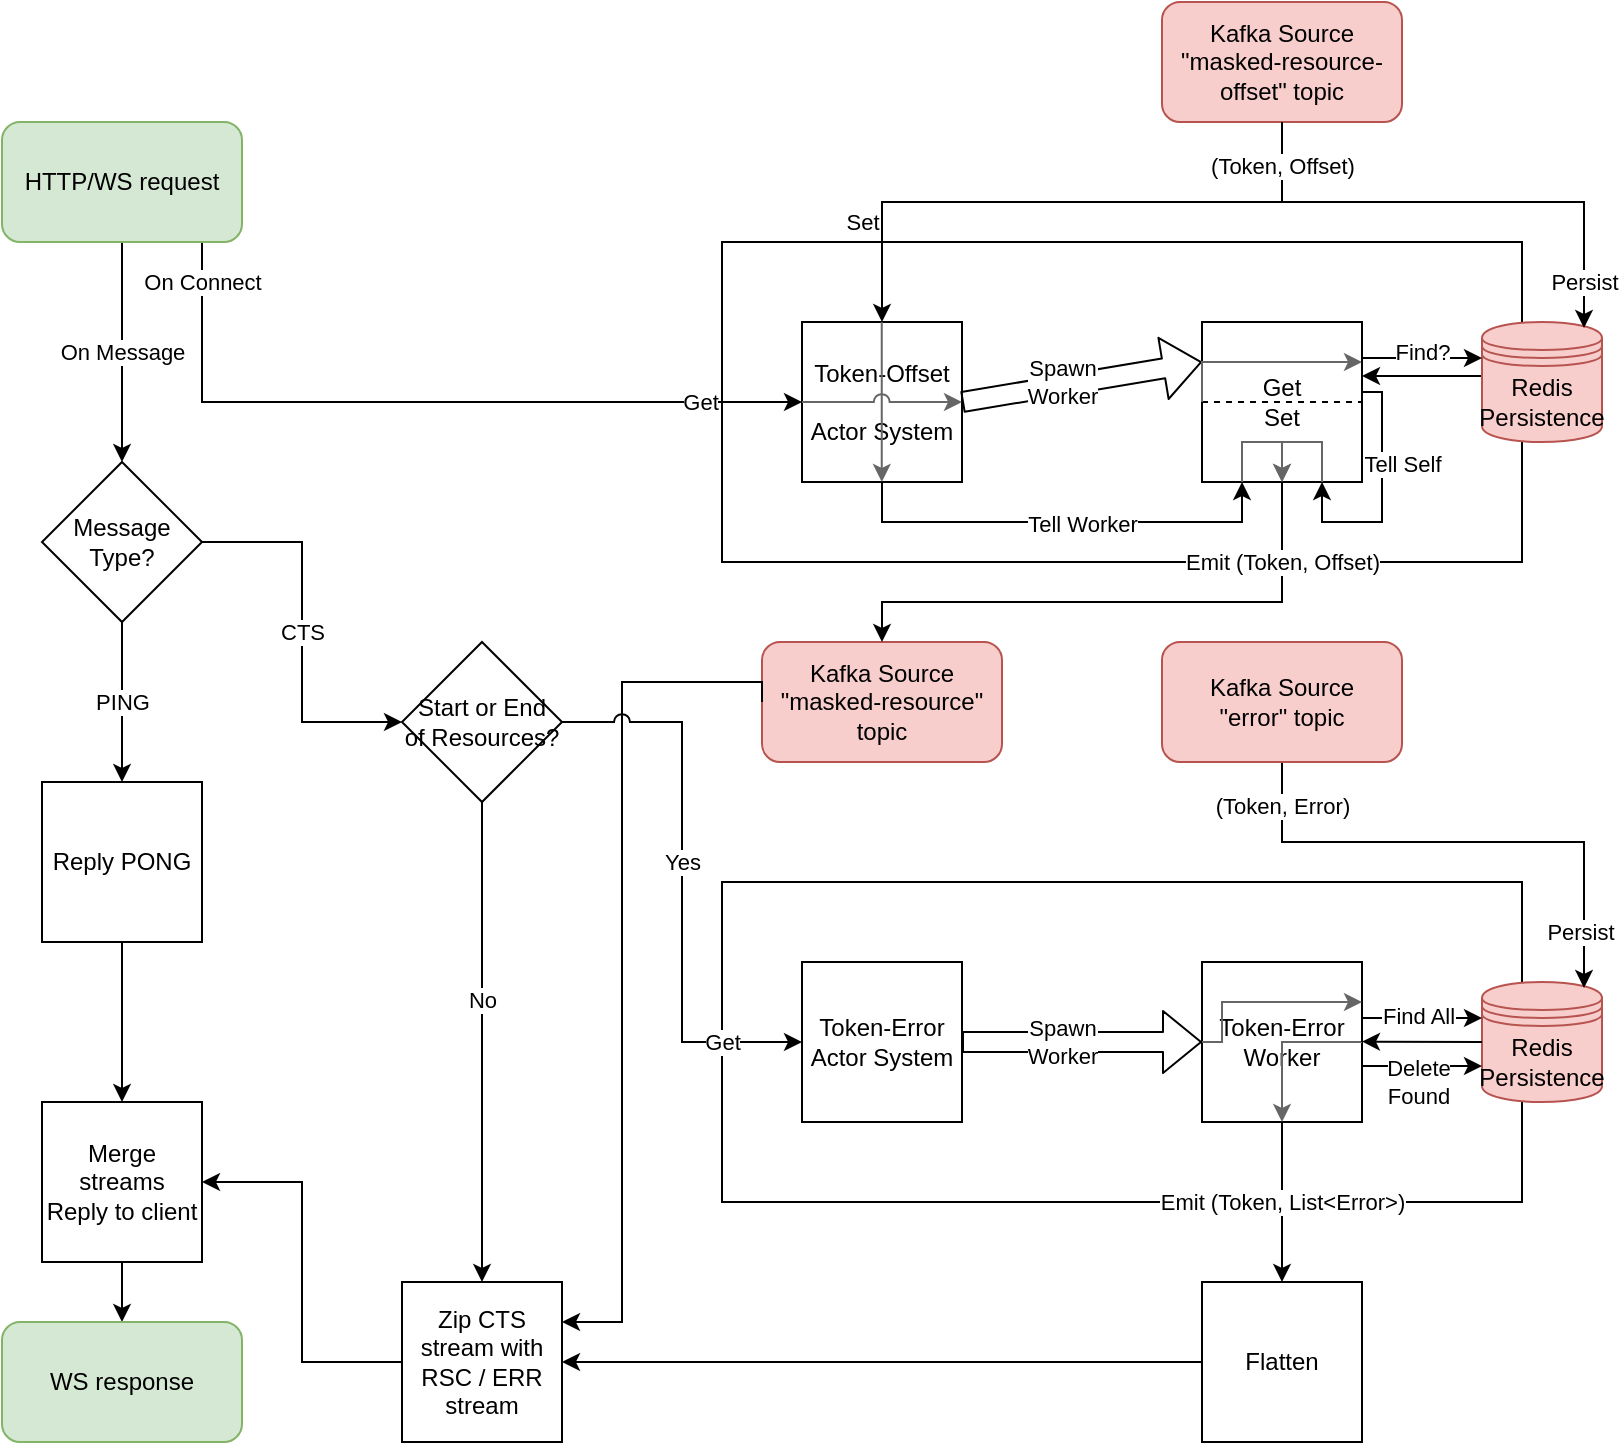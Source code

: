 <mxfile version="14.5.0" type="device"><diagram id="PCUtCnzToY8LgZGgM5Lo" name="Page-1"><mxGraphModel dx="2058" dy="762" grid="1" gridSize="10" guides="1" tooltips="1" connect="1" arrows="1" fold="1" page="0" pageScale="1" pageWidth="827" pageHeight="1169" math="0" shadow="0"><root><mxCell id="0"/><mxCell id="1" parent="0"/><mxCell id="WjHOmosxUhAQvxq0Jjin-20" value="" style="group" parent="1" vertex="1" connectable="0"><mxGeometry x="520" y="460" width="440" height="210" as="geometry"/></mxCell><mxCell id="WjHOmosxUhAQvxq0Jjin-14" value="" style="group" parent="WjHOmosxUhAQvxq0Jjin-20" vertex="1" connectable="0"><mxGeometry y="100" width="400" height="160" as="geometry"/></mxCell><mxCell id="WjHOmosxUhAQvxq0Jjin-13" value="" style="rounded=0;whiteSpace=wrap;html=1;" parent="WjHOmosxUhAQvxq0Jjin-14" vertex="1"><mxGeometry width="400" height="160" as="geometry"/></mxCell><mxCell id="WjHOmosxUhAQvxq0Jjin-7" value="Token-Error Actor System" style="whiteSpace=wrap;html=1;aspect=fixed;" parent="WjHOmosxUhAQvxq0Jjin-14" vertex="1"><mxGeometry x="40" y="40" width="80" height="80" as="geometry"/></mxCell><mxCell id="WjHOmosxUhAQvxq0Jjin-10" value="&lt;div&gt;Token-Error&lt;/div&gt;&lt;div&gt;Worker&lt;br&gt;&lt;/div&gt;" style="whiteSpace=wrap;html=1;aspect=fixed;" parent="WjHOmosxUhAQvxq0Jjin-14" vertex="1"><mxGeometry x="240" y="40" width="80" height="80" as="geometry"/></mxCell><mxCell id="WjHOmosxUhAQvxq0Jjin-87" value="" style="shape=flexArrow;endArrow=classic;html=1;exitX=1;exitY=0.5;exitDx=0;exitDy=0;entryX=0;entryY=0.5;entryDx=0;entryDy=0;" parent="WjHOmosxUhAQvxq0Jjin-14" source="WjHOmosxUhAQvxq0Jjin-7" target="WjHOmosxUhAQvxq0Jjin-10" edge="1"><mxGeometry width="50" height="50" relative="1" as="geometry"><mxPoint x="210" y="70" as="sourcePoint"/><mxPoint x="260" y="20" as="targetPoint"/></mxGeometry></mxCell><mxCell id="WjHOmosxUhAQvxq0Jjin-88" value="&lt;div&gt;Spawn&lt;/div&gt;&lt;div&gt;Worker&lt;br&gt;&lt;/div&gt;" style="edgeLabel;html=1;align=center;verticalAlign=middle;resizable=0;points=[];" parent="WjHOmosxUhAQvxq0Jjin-87" vertex="1" connectable="0"><mxGeometry x="-0.221" relative="1" as="geometry"><mxPoint x="3.15" as="offset"/></mxGeometry></mxCell><mxCell id="XhyqYiHs4z9f9tkzUw5J-1" style="edgeStyle=orthogonalEdgeStyle;rounded=0;orthogonalLoop=1;jettySize=auto;html=1;exitX=1;exitY=0.5;exitDx=0;exitDy=0;entryX=0.5;entryY=1;entryDx=0;entryDy=0;fillColor=#f5f5f5;strokeColor=#666666;" parent="WjHOmosxUhAQvxq0Jjin-14" source="WjHOmosxUhAQvxq0Jjin-10" target="WjHOmosxUhAQvxq0Jjin-10" edge="1"><mxGeometry relative="1" as="geometry"><Array as="points"><mxPoint x="280" y="80"/></Array></mxGeometry></mxCell><mxCell id="XhyqYiHs4z9f9tkzUw5J-2" style="edgeStyle=orthogonalEdgeStyle;rounded=0;orthogonalLoop=1;jettySize=auto;html=1;exitX=0;exitY=0.5;exitDx=0;exitDy=0;entryX=1;entryY=0.25;entryDx=0;entryDy=0;fillColor=#f5f5f5;strokeColor=#666666;" parent="WjHOmosxUhAQvxq0Jjin-14" source="WjHOmosxUhAQvxq0Jjin-10" target="WjHOmosxUhAQvxq0Jjin-10" edge="1"><mxGeometry relative="1" as="geometry"><Array as="points"><mxPoint x="250" y="80"/><mxPoint x="250" y="60"/></Array></mxGeometry></mxCell><mxCell id="WjHOmosxUhAQvxq0Jjin-16" value="Redis Persistence" style="shape=datastore;whiteSpace=wrap;html=1;fillColor=#f8cecc;strokeColor=#b85450;" parent="WjHOmosxUhAQvxq0Jjin-20" vertex="1"><mxGeometry x="380" y="150" width="60" height="60" as="geometry"/></mxCell><mxCell id="WjHOmosxUhAQvxq0Jjin-83" style="edgeStyle=orthogonalEdgeStyle;rounded=0;jumpStyle=arc;jumpSize=8;orthogonalLoop=1;jettySize=auto;html=1;exitX=0.5;exitY=1;exitDx=0;exitDy=0;entryX=0.85;entryY=0.05;entryDx=0;entryDy=0;entryPerimeter=0;" parent="WjHOmosxUhAQvxq0Jjin-20" source="WjHOmosxUhAQvxq0Jjin-18" target="WjHOmosxUhAQvxq0Jjin-16" edge="1"><mxGeometry relative="1" as="geometry"><Array as="points"><mxPoint x="280" y="80"/><mxPoint x="431" y="80"/></Array></mxGeometry></mxCell><mxCell id="WjHOmosxUhAQvxq0Jjin-84" value="(Token, Error)" style="edgeLabel;html=1;align=center;verticalAlign=middle;resizable=0;points=[];" parent="WjHOmosxUhAQvxq0Jjin-83" vertex="1" connectable="0"><mxGeometry x="-0.9" y="1" relative="1" as="geometry"><mxPoint x="-1" y="8.33" as="offset"/></mxGeometry></mxCell><mxCell id="WjHOmosxUhAQvxq0Jjin-86" value="Persist" style="edgeLabel;html=1;align=center;verticalAlign=middle;resizable=0;points=[];" parent="WjHOmosxUhAQvxq0Jjin-83" vertex="1" connectable="0"><mxGeometry x="0.786" y="-2" relative="1" as="geometry"><mxPoint as="offset"/></mxGeometry></mxCell><mxCell id="WjHOmosxUhAQvxq0Jjin-18" value="&lt;div&gt;Kafka Source&lt;br&gt;&lt;/div&gt;&lt;div&gt;&quot;error&quot; topic&lt;br&gt;&lt;/div&gt;" style="rounded=1;whiteSpace=wrap;html=1;fillColor=#f8cecc;strokeColor=#b85450;" parent="WjHOmosxUhAQvxq0Jjin-20" vertex="1"><mxGeometry x="220" y="-20" width="120" height="60" as="geometry"/></mxCell><mxCell id="WjHOmosxUhAQvxq0Jjin-19" value="&lt;div&gt;Kafka Source&lt;/div&gt;&lt;div&gt;&quot;masked-resource&quot; topic&lt;br&gt;&lt;/div&gt;" style="rounded=1;whiteSpace=wrap;html=1;fillColor=#f8cecc;strokeColor=#b85450;" parent="WjHOmosxUhAQvxq0Jjin-20" vertex="1"><mxGeometry x="20" y="-20" width="120" height="60" as="geometry"/></mxCell><mxCell id="WjHOmosxUhAQvxq0Jjin-89" style="edgeStyle=orthogonalEdgeStyle;rounded=0;jumpStyle=arc;jumpSize=8;orthogonalLoop=1;jettySize=auto;html=1;exitX=1;exitY=0.5;exitDx=0;exitDy=0;entryX=0;entryY=0.3;entryDx=0;entryDy=0;" parent="WjHOmosxUhAQvxq0Jjin-20" source="WjHOmosxUhAQvxq0Jjin-10" target="WjHOmosxUhAQvxq0Jjin-16" edge="1"><mxGeometry relative="1" as="geometry"><Array as="points"><mxPoint x="320" y="168"/></Array></mxGeometry></mxCell><mxCell id="WjHOmosxUhAQvxq0Jjin-91" value="Find All" style="edgeLabel;html=1;align=center;verticalAlign=middle;resizable=0;points=[];" parent="WjHOmosxUhAQvxq0Jjin-89" vertex="1" connectable="0"><mxGeometry x="-0.169" y="1" relative="1" as="geometry"><mxPoint x="10" as="offset"/></mxGeometry></mxCell><mxCell id="WjHOmosxUhAQvxq0Jjin-92" style="edgeStyle=orthogonalEdgeStyle;rounded=0;jumpStyle=arc;jumpSize=8;orthogonalLoop=1;jettySize=auto;html=1;exitX=1;exitY=0.75;exitDx=0;exitDy=0;entryX=0;entryY=0.7;entryDx=0;entryDy=0;" parent="WjHOmosxUhAQvxq0Jjin-20" source="WjHOmosxUhAQvxq0Jjin-10" target="WjHOmosxUhAQvxq0Jjin-16" edge="1"><mxGeometry relative="1" as="geometry"><Array as="points"><mxPoint x="320" y="192"/></Array></mxGeometry></mxCell><mxCell id="WjHOmosxUhAQvxq0Jjin-93" value="&lt;div&gt;Delete&lt;/div&gt;&lt;div&gt;Found&lt;/div&gt;" style="edgeLabel;html=1;align=center;verticalAlign=middle;resizable=0;points=[];" parent="WjHOmosxUhAQvxq0Jjin-92" vertex="1" connectable="0"><mxGeometry x="-0.126" y="-1" relative="1" as="geometry"><mxPoint x="6.48" y="7" as="offset"/></mxGeometry></mxCell><mxCell id="WjHOmosxUhAQvxq0Jjin-21" value="" style="group" parent="1" vertex="1" connectable="0"><mxGeometry x="520" y="190" width="440" height="210" as="geometry"/></mxCell><mxCell id="WjHOmosxUhAQvxq0Jjin-11" value="" style="group" parent="WjHOmosxUhAQvxq0Jjin-21" vertex="1" connectable="0"><mxGeometry y="50" width="400" height="160" as="geometry"/></mxCell><mxCell id="WjHOmosxUhAQvxq0Jjin-9" value="" style="rounded=0;whiteSpace=wrap;html=1;" parent="WjHOmosxUhAQvxq0Jjin-11" vertex="1"><mxGeometry width="400" height="160" as="geometry"/></mxCell><mxCell id="XhyqYiHs4z9f9tkzUw5J-3" style="edgeStyle=orthogonalEdgeStyle;rounded=0;jumpStyle=none;orthogonalLoop=1;jettySize=auto;html=1;exitX=0.5;exitY=1;exitDx=0;exitDy=0;entryX=0.25;entryY=1;entryDx=0;entryDy=0;" parent="WjHOmosxUhAQvxq0Jjin-11" source="WjHOmosxUhAQvxq0Jjin-2" target="WjHOmosxUhAQvxq0Jjin-3" edge="1"><mxGeometry relative="1" as="geometry"/></mxCell><mxCell id="XhyqYiHs4z9f9tkzUw5J-4" value="Tell Worker" style="edgeLabel;html=1;align=center;verticalAlign=middle;resizable=0;points=[];" parent="XhyqYiHs4z9f9tkzUw5J-3" vertex="1" connectable="0"><mxGeometry x="-0.051" y="-1" relative="1" as="geometry"><mxPoint x="15.56" as="offset"/></mxGeometry></mxCell><mxCell id="WjHOmosxUhAQvxq0Jjin-2" value="&lt;div&gt;Token-Offset&lt;/div&gt;&lt;div&gt;&lt;br&gt;&lt;/div&gt;&lt;div&gt;Actor System&lt;br&gt;&lt;/div&gt;" style="whiteSpace=wrap;html=1;aspect=fixed;" parent="WjHOmosxUhAQvxq0Jjin-11" vertex="1"><mxGeometry x="40" y="40" width="80" height="80" as="geometry"/></mxCell><mxCell id="WjHOmosxUhAQvxq0Jjin-3" value="&lt;div&gt;Get&lt;/div&gt;&lt;div&gt;Set&lt;br&gt;&lt;/div&gt;" style="whiteSpace=wrap;html=1;aspect=fixed;" parent="WjHOmosxUhAQvxq0Jjin-11" vertex="1"><mxGeometry x="240" y="40" width="80" height="80" as="geometry"/></mxCell><mxCell id="WjHOmosxUhAQvxq0Jjin-34" value="" style="shape=flexArrow;endArrow=classic;html=1;exitX=1;exitY=0.5;exitDx=0;exitDy=0;" parent="WjHOmosxUhAQvxq0Jjin-11" source="WjHOmosxUhAQvxq0Jjin-2" edge="1"><mxGeometry width="50" height="50" relative="1" as="geometry"><mxPoint x="130" y="330" as="sourcePoint"/><mxPoint x="240" y="60" as="targetPoint"/></mxGeometry></mxCell><mxCell id="WjHOmosxUhAQvxq0Jjin-56" value="&lt;div&gt;Spawn&lt;/div&gt;&lt;div&gt;Worker&lt;br&gt;&lt;/div&gt;" style="edgeLabel;html=1;align=center;verticalAlign=middle;resizable=0;points=[];" parent="WjHOmosxUhAQvxq0Jjin-34" vertex="1" connectable="0"><mxGeometry x="-0.221" y="-1" relative="1" as="geometry"><mxPoint x="2.98" y="-3.18" as="offset"/></mxGeometry></mxCell><mxCell id="WjHOmosxUhAQvxq0Jjin-38" style="edgeStyle=orthogonalEdgeStyle;rounded=0;orthogonalLoop=1;jettySize=auto;html=1;entryX=0.75;entryY=1;entryDx=0;entryDy=0;" parent="WjHOmosxUhAQvxq0Jjin-11" edge="1"><mxGeometry relative="1" as="geometry"><mxPoint x="320" y="75" as="sourcePoint"/><mxPoint x="300" y="120" as="targetPoint"/><Array as="points"><mxPoint x="330" y="75"/><mxPoint x="330" y="140"/><mxPoint x="300" y="140"/></Array></mxGeometry></mxCell><mxCell id="WjHOmosxUhAQvxq0Jjin-62" value="Tell Self" style="edgeLabel;html=1;align=center;verticalAlign=middle;resizable=0;points=[];" parent="WjHOmosxUhAQvxq0Jjin-38" vertex="1" connectable="0"><mxGeometry x="-0.267" relative="1" as="geometry"><mxPoint x="10" as="offset"/></mxGeometry></mxCell><mxCell id="WjHOmosxUhAQvxq0Jjin-45" value="" style="endArrow=none;html=1;exitX=0;exitY=0.5;exitDx=0;exitDy=0;entryX=1;entryY=0.5;entryDx=0;entryDy=0;dashed=1;" parent="WjHOmosxUhAQvxq0Jjin-11" source="WjHOmosxUhAQvxq0Jjin-3" target="WjHOmosxUhAQvxq0Jjin-3" edge="1"><mxGeometry width="50" height="50" relative="1" as="geometry"><mxPoint x="130" y="330" as="sourcePoint"/><mxPoint x="180" y="280" as="targetPoint"/></mxGeometry></mxCell><mxCell id="WjHOmosxUhAQvxq0Jjin-52" style="edgeStyle=orthogonalEdgeStyle;rounded=0;jumpStyle=gap;jumpSize=16;orthogonalLoop=1;jettySize=auto;html=1;exitX=0.25;exitY=1;exitDx=0;exitDy=0;entryX=0.5;entryY=1;entryDx=0;entryDy=0;fillColor=#f5f5f5;strokeColor=#666666;" parent="WjHOmosxUhAQvxq0Jjin-11" source="WjHOmosxUhAQvxq0Jjin-3" target="WjHOmosxUhAQvxq0Jjin-3" edge="1"><mxGeometry relative="1" as="geometry"><Array as="points"><mxPoint x="260" y="100"/><mxPoint x="280" y="100"/></Array></mxGeometry></mxCell><mxCell id="WjHOmosxUhAQvxq0Jjin-54" style="edgeStyle=orthogonalEdgeStyle;rounded=0;jumpStyle=gap;jumpSize=16;orthogonalLoop=1;jettySize=auto;html=1;exitX=0;exitY=0.5;exitDx=0;exitDy=0;entryX=1;entryY=0.25;entryDx=0;entryDy=0;fillColor=#f5f5f5;strokeColor=#666666;" parent="WjHOmosxUhAQvxq0Jjin-11" source="WjHOmosxUhAQvxq0Jjin-3" target="WjHOmosxUhAQvxq0Jjin-3" edge="1"><mxGeometry relative="1" as="geometry"><Array as="points"><mxPoint x="240" y="60"/></Array></mxGeometry></mxCell><mxCell id="WjHOmosxUhAQvxq0Jjin-50" style="edgeStyle=orthogonalEdgeStyle;rounded=0;jumpStyle=none;orthogonalLoop=1;jettySize=auto;html=1;exitX=0.5;exitY=0;exitDx=0;exitDy=0;jumpSize=16;fillColor=#f5f5f5;strokeColor=#666666;" parent="WjHOmosxUhAQvxq0Jjin-11" edge="1"><mxGeometry relative="1" as="geometry"><Array as="points"><mxPoint x="79.86" y="120"/><mxPoint x="79.86" y="120"/></Array><mxPoint x="79.86" y="40" as="sourcePoint"/><mxPoint x="79.86" y="120" as="targetPoint"/></mxGeometry></mxCell><mxCell id="WjHOmosxUhAQvxq0Jjin-51" style="edgeStyle=orthogonalEdgeStyle;rounded=0;jumpStyle=arc;orthogonalLoop=1;jettySize=auto;html=1;exitX=0;exitY=0.5;exitDx=0;exitDy=0;entryX=1;entryY=0.5;entryDx=0;entryDy=0;jumpSize=8;fillColor=#f5f5f5;strokeColor=#666666;" parent="WjHOmosxUhAQvxq0Jjin-11" source="WjHOmosxUhAQvxq0Jjin-2" target="WjHOmosxUhAQvxq0Jjin-2" edge="1"><mxGeometry relative="1" as="geometry"><Array as="points"><mxPoint x="90" y="80"/><mxPoint x="90" y="80"/></Array></mxGeometry></mxCell><mxCell id="WjHOmosxUhAQvxq0Jjin-49" style="edgeStyle=orthogonalEdgeStyle;rounded=0;jumpStyle=none;orthogonalLoop=1;jettySize=auto;html=1;exitX=0;exitY=0.5;exitDx=0;exitDy=0;entryX=0.998;entryY=0.304;entryDx=0;entryDy=0;entryPerimeter=0;" parent="WjHOmosxUhAQvxq0Jjin-21" edge="1"><mxGeometry relative="1" as="geometry"><mxPoint x="380" y="120" as="sourcePoint"/><mxPoint x="320" y="117" as="targetPoint"/><Array as="points"><mxPoint x="380" y="117"/><mxPoint x="350" y="117"/></Array></mxGeometry></mxCell><mxCell id="WjHOmosxUhAQvxq0Jjin-15" value="&lt;div&gt;Redis&lt;/div&gt;&lt;div&gt;Persistence&lt;br&gt;&lt;/div&gt;" style="shape=datastore;whiteSpace=wrap;html=1;fillColor=#f8cecc;strokeColor=#b85450;" parent="WjHOmosxUhAQvxq0Jjin-21" vertex="1"><mxGeometry x="380" y="90" width="60" height="60" as="geometry"/></mxCell><mxCell id="WjHOmosxUhAQvxq0Jjin-48" style="edgeStyle=orthogonalEdgeStyle;rounded=0;jumpStyle=none;orthogonalLoop=1;jettySize=auto;html=1;exitX=1;exitY=0.25;exitDx=0;exitDy=0;entryX=0;entryY=0.3;entryDx=0;entryDy=0;" parent="WjHOmosxUhAQvxq0Jjin-21" source="WjHOmosxUhAQvxq0Jjin-3" target="WjHOmosxUhAQvxq0Jjin-15" edge="1"><mxGeometry relative="1" as="geometry"><Array as="points"><mxPoint x="320" y="108"/></Array></mxGeometry></mxCell><mxCell id="WjHOmosxUhAQvxq0Jjin-61" value="Find?" style="edgeLabel;html=1;align=center;verticalAlign=middle;resizable=0;points=[];" parent="WjHOmosxUhAQvxq0Jjin-48" vertex="1" connectable="0"><mxGeometry x="-0.29" y="1" relative="1" as="geometry"><mxPoint x="10" y="-2" as="offset"/></mxGeometry></mxCell><mxCell id="WjHOmosxUhAQvxq0Jjin-39" style="edgeStyle=orthogonalEdgeStyle;rounded=0;orthogonalLoop=1;jettySize=auto;html=1;exitX=1;exitY=0.75;exitDx=0;exitDy=0;entryX=0;entryY=0.5;entryDx=0;entryDy=0;" parent="1" source="WjHOmosxUhAQvxq0Jjin-1" target="WjHOmosxUhAQvxq0Jjin-2" edge="1"><mxGeometry relative="1" as="geometry"><Array as="points"><mxPoint x="260" y="320"/></Array></mxGeometry></mxCell><mxCell id="WjHOmosxUhAQvxq0Jjin-59" value="Get" style="edgeLabel;html=1;align=center;verticalAlign=middle;resizable=0;points=[];" parent="WjHOmosxUhAQvxq0Jjin-39" vertex="1" connectable="0"><mxGeometry x="0.801" relative="1" as="geometry"><mxPoint x="-10" as="offset"/></mxGeometry></mxCell><mxCell id="WjHOmosxUhAQvxq0Jjin-66" value="On Connect" style="edgeLabel;html=1;align=center;verticalAlign=middle;resizable=0;points=[];" parent="WjHOmosxUhAQvxq0Jjin-39" vertex="1" connectable="0"><mxGeometry x="-0.358" y="-2" relative="1" as="geometry"><mxPoint x="-18" y="-62" as="offset"/></mxGeometry></mxCell><mxCell id="WjHOmosxUhAQvxq0Jjin-67" style="edgeStyle=orthogonalEdgeStyle;rounded=0;jumpStyle=gap;jumpSize=16;orthogonalLoop=1;jettySize=auto;html=1;exitX=0.5;exitY=1;exitDx=0;exitDy=0;entryX=0.5;entryY=0;entryDx=0;entryDy=0;" parent="1" source="WjHOmosxUhAQvxq0Jjin-1" target="WjHOmosxUhAQvxq0Jjin-4" edge="1"><mxGeometry relative="1" as="geometry"/></mxCell><mxCell id="WjHOmosxUhAQvxq0Jjin-68" value="On Message" style="edgeLabel;html=1;align=center;verticalAlign=middle;resizable=0;points=[];" parent="WjHOmosxUhAQvxq0Jjin-67" vertex="1" connectable="0"><mxGeometry x="-0.095" y="2" relative="1" as="geometry"><mxPoint x="-2" y="5" as="offset"/></mxGeometry></mxCell><mxCell id="WjHOmosxUhAQvxq0Jjin-1" value="HTTP/WS request" style="rounded=1;whiteSpace=wrap;html=1;fillColor=#d5e8d4;strokeColor=#82b366;" parent="1" vertex="1"><mxGeometry x="160" y="180" width="120" height="60" as="geometry"/></mxCell><mxCell id="WjHOmosxUhAQvxq0Jjin-69" value="PING" style="edgeStyle=orthogonalEdgeStyle;rounded=0;jumpStyle=gap;jumpSize=16;orthogonalLoop=1;jettySize=auto;html=1;exitX=0.5;exitY=1;exitDx=0;exitDy=0;" parent="1" source="WjHOmosxUhAQvxq0Jjin-4" target="WjHOmosxUhAQvxq0Jjin-5" edge="1"><mxGeometry relative="1" as="geometry"/></mxCell><mxCell id="WjHOmosxUhAQvxq0Jjin-70" value="CTS" style="edgeStyle=orthogonalEdgeStyle;rounded=0;jumpStyle=gap;jumpSize=16;orthogonalLoop=1;jettySize=auto;html=1;exitX=1;exitY=0.5;exitDx=0;exitDy=0;entryX=0;entryY=0.5;entryDx=0;entryDy=0;" parent="1" source="WjHOmosxUhAQvxq0Jjin-4" target="WjHOmosxUhAQvxq0Jjin-8" edge="1"><mxGeometry relative="1" as="geometry"/></mxCell><mxCell id="WjHOmosxUhAQvxq0Jjin-4" value="&lt;div&gt;Message&lt;/div&gt;&lt;div&gt;Type?&lt;br&gt;&lt;/div&gt;" style="rhombus;whiteSpace=wrap;html=1;" parent="1" vertex="1"><mxGeometry x="180" y="350" width="80" height="80" as="geometry"/></mxCell><mxCell id="WjHOmosxUhAQvxq0Jjin-77" style="edgeStyle=orthogonalEdgeStyle;rounded=0;jumpStyle=arc;jumpSize=8;orthogonalLoop=1;jettySize=auto;html=1;exitX=0.5;exitY=1;exitDx=0;exitDy=0;entryX=0.5;entryY=0;entryDx=0;entryDy=0;" parent="1" source="WjHOmosxUhAQvxq0Jjin-5" target="WjHOmosxUhAQvxq0Jjin-80" edge="1"><mxGeometry relative="1" as="geometry"><mxPoint x="420" y="750" as="targetPoint"/></mxGeometry></mxCell><mxCell id="WjHOmosxUhAQvxq0Jjin-5" value="Reply PONG" style="whiteSpace=wrap;html=1;aspect=fixed;" parent="1" vertex="1"><mxGeometry x="180" y="510" width="80" height="80" as="geometry"/></mxCell><mxCell id="WjHOmosxUhAQvxq0Jjin-79" style="edgeStyle=orthogonalEdgeStyle;rounded=0;jumpStyle=arc;jumpSize=8;orthogonalLoop=1;jettySize=auto;html=1;exitX=0.5;exitY=1;exitDx=0;exitDy=0;entryX=0.5;entryY=0;entryDx=0;entryDy=0;" parent="1" source="WjHOmosxUhAQvxq0Jjin-80" target="WjHOmosxUhAQvxq0Jjin-78" edge="1"><mxGeometry relative="1" as="geometry"/></mxCell><mxCell id="WjHOmosxUhAQvxq0Jjin-73" style="edgeStyle=orthogonalEdgeStyle;rounded=0;jumpStyle=gap;jumpSize=16;orthogonalLoop=1;jettySize=auto;html=1;exitX=0.5;exitY=1;exitDx=0;exitDy=0;entryX=0.5;entryY=0;entryDx=0;entryDy=0;" parent="1" source="WjHOmosxUhAQvxq0Jjin-8" target="WjHOmosxUhAQvxq0Jjin-6" edge="1"><mxGeometry relative="1" as="geometry"/></mxCell><mxCell id="WjHOmosxUhAQvxq0Jjin-74" value="No" style="edgeLabel;html=1;align=center;verticalAlign=middle;resizable=0;points=[];" parent="WjHOmosxUhAQvxq0Jjin-73" vertex="1" connectable="0"><mxGeometry x="-0.141" relative="1" as="geometry"><mxPoint y="-4.17" as="offset"/></mxGeometry></mxCell><mxCell id="WjHOmosxUhAQvxq0Jjin-8" value="&lt;div&gt;Start or End&lt;/div&gt;&lt;div&gt;of Resources?&lt;br&gt;&lt;/div&gt;" style="rhombus;whiteSpace=wrap;html=1;" parent="1" vertex="1"><mxGeometry x="360" y="440" width="80" height="80" as="geometry"/></mxCell><mxCell id="WjHOmosxUhAQvxq0Jjin-44" style="edgeStyle=orthogonalEdgeStyle;rounded=0;jumpStyle=none;orthogonalLoop=1;jettySize=auto;html=1;exitX=0.5;exitY=1;exitDx=0;exitDy=0;entryX=0.5;entryY=0;entryDx=0;entryDy=0;" parent="1" source="WjHOmosxUhAQvxq0Jjin-3" target="WjHOmosxUhAQvxq0Jjin-19" edge="1"><mxGeometry relative="1" as="geometry"><Array as="points"><mxPoint x="800" y="420"/><mxPoint x="600" y="420"/></Array></mxGeometry></mxCell><mxCell id="WjHOmosxUhAQvxq0Jjin-64" value="Emit (Token, Offset)" style="edgeLabel;html=1;align=center;verticalAlign=middle;resizable=0;points=[];" parent="WjHOmosxUhAQvxq0Jjin-44" vertex="1" connectable="0"><mxGeometry x="-0.305" relative="1" as="geometry"><mxPoint x="37" y="-20" as="offset"/></mxGeometry></mxCell><mxCell id="WjHOmosxUhAQvxq0Jjin-53" style="edgeStyle=orthogonalEdgeStyle;rounded=0;jumpStyle=gap;jumpSize=16;orthogonalLoop=1;jettySize=auto;html=1;exitX=0.75;exitY=1;exitDx=0;exitDy=0;fillColor=#f5f5f5;strokeColor=#666666;" parent="1" source="WjHOmosxUhAQvxq0Jjin-3" edge="1"><mxGeometry relative="1" as="geometry"><mxPoint x="800" y="360.039" as="targetPoint"/><Array as="points"><mxPoint x="820" y="340"/><mxPoint x="800" y="340"/></Array></mxGeometry></mxCell><mxCell id="WjHOmosxUhAQvxq0Jjin-72" style="edgeStyle=orthogonalEdgeStyle;rounded=0;jumpStyle=gap;jumpSize=6;orthogonalLoop=1;jettySize=auto;html=1;exitX=0;exitY=0.5;exitDx=0;exitDy=0;entryX=1;entryY=0.25;entryDx=0;entryDy=0;" parent="1" source="WjHOmosxUhAQvxq0Jjin-19" target="WjHOmosxUhAQvxq0Jjin-6" edge="1"><mxGeometry relative="1" as="geometry"><Array as="points"><mxPoint x="540" y="460"/><mxPoint x="470" y="460"/><mxPoint x="470" y="780"/></Array></mxGeometry></mxCell><mxCell id="WjHOmosxUhAQvxq0Jjin-75" value="Get" style="edgeStyle=orthogonalEdgeStyle;rounded=0;jumpStyle=arc;jumpSize=8;orthogonalLoop=1;jettySize=auto;html=1;exitX=1;exitY=0.5;exitDx=0;exitDy=0;entryX=0;entryY=0.5;entryDx=0;entryDy=0;" parent="1" source="WjHOmosxUhAQvxq0Jjin-8" target="WjHOmosxUhAQvxq0Jjin-7" edge="1"><mxGeometry x="0.714" relative="1" as="geometry"><mxPoint as="offset"/></mxGeometry></mxCell><mxCell id="WjHOmosxUhAQvxq0Jjin-76" value="Yes" style="edgeLabel;html=1;align=center;verticalAlign=middle;resizable=0;points=[];" parent="WjHOmosxUhAQvxq0Jjin-75" vertex="1" connectable="0"><mxGeometry x="-0.404" y="1" relative="1" as="geometry"><mxPoint x="-1" y="46.67" as="offset"/></mxGeometry></mxCell><mxCell id="WjHOmosxUhAQvxq0Jjin-78" value="WS response" style="rounded=1;whiteSpace=wrap;html=1;fillColor=#d5e8d4;strokeColor=#82b366;" parent="1" vertex="1"><mxGeometry x="160" y="780" width="120" height="60" as="geometry"/></mxCell><mxCell id="WjHOmosxUhAQvxq0Jjin-80" value="&lt;div&gt;Merge streams&lt;/div&gt;&lt;div&gt;Reply to client&lt;br&gt;&lt;/div&gt;" style="rounded=0;whiteSpace=wrap;html=1;" parent="1" vertex="1"><mxGeometry x="180" y="670" width="80" height="80" as="geometry"/></mxCell><mxCell id="WjHOmosxUhAQvxq0Jjin-17" value="&lt;div&gt;Kafka Source&lt;br&gt;&lt;/div&gt;&lt;div&gt;&quot;masked-resource-offset&quot; topic&lt;br&gt;&lt;/div&gt;" style="rounded=1;whiteSpace=wrap;html=1;fillColor=#f8cecc;strokeColor=#b85450;" parent="1" vertex="1"><mxGeometry x="740" y="120" width="120" height="60" as="geometry"/></mxCell><mxCell id="WjHOmosxUhAQvxq0Jjin-42" style="edgeStyle=orthogonalEdgeStyle;rounded=0;orthogonalLoop=1;jettySize=auto;html=1;exitX=0.5;exitY=1;exitDx=0;exitDy=0;entryX=0.5;entryY=0;entryDx=0;entryDy=0;jumpStyle=none;" parent="1" source="WjHOmosxUhAQvxq0Jjin-17" target="WjHOmosxUhAQvxq0Jjin-2" edge="1"><mxGeometry relative="1" as="geometry"><Array as="points"><mxPoint x="800" y="220"/><mxPoint x="600" y="220"/></Array></mxGeometry></mxCell><mxCell id="WjHOmosxUhAQvxq0Jjin-58" value="Set" style="edgeLabel;html=1;align=center;verticalAlign=middle;resizable=0;points=[];" parent="WjHOmosxUhAQvxq0Jjin-42" vertex="1" connectable="0"><mxGeometry x="0.367" y="-1" relative="1" as="geometry"><mxPoint x="-45" y="11" as="offset"/></mxGeometry></mxCell><mxCell id="WjHOmosxUhAQvxq0Jjin-41" style="edgeStyle=orthogonalEdgeStyle;rounded=0;orthogonalLoop=1;jettySize=auto;html=1;exitX=0.5;exitY=1;exitDx=0;exitDy=0;entryX=0.85;entryY=0.05;entryDx=0;entryDy=0;entryPerimeter=0;" parent="1" source="WjHOmosxUhAQvxq0Jjin-17" target="WjHOmosxUhAQvxq0Jjin-15" edge="1"><mxGeometry relative="1" as="geometry"><Array as="points"><mxPoint x="800" y="220"/><mxPoint x="951" y="220"/></Array></mxGeometry></mxCell><mxCell id="WjHOmosxUhAQvxq0Jjin-57" value="(Token, Offset)" style="edgeLabel;html=1;align=center;verticalAlign=middle;resizable=0;points=[];" parent="WjHOmosxUhAQvxq0Jjin-41" vertex="1" connectable="0"><mxGeometry x="-0.83" relative="1" as="geometry"><mxPoint as="offset"/></mxGeometry></mxCell><mxCell id="WjHOmosxUhAQvxq0Jjin-60" value="Persist" style="edgeLabel;html=1;align=center;verticalAlign=middle;resizable=0;points=[];" parent="WjHOmosxUhAQvxq0Jjin-41" vertex="1" connectable="0"><mxGeometry x="0.816" relative="1" as="geometry"><mxPoint as="offset"/></mxGeometry></mxCell><mxCell id="WjHOmosxUhAQvxq0Jjin-90" style="edgeStyle=orthogonalEdgeStyle;rounded=0;jumpStyle=arc;jumpSize=8;orthogonalLoop=1;jettySize=auto;html=1;exitX=0;exitY=0.5;exitDx=0;exitDy=0;" parent="1" source="WjHOmosxUhAQvxq0Jjin-16" edge="1"><mxGeometry relative="1" as="geometry"><mxPoint x="840" y="639.81" as="targetPoint"/></mxGeometry></mxCell><mxCell id="WjHOmosxUhAQvxq0Jjin-94" value="" style="edgeStyle=orthogonalEdgeStyle;rounded=0;jumpStyle=arc;jumpSize=8;orthogonalLoop=1;jettySize=auto;html=1;exitX=0;exitY=0.5;exitDx=0;exitDy=0;entryX=1;entryY=0.5;entryDx=0;entryDy=0;" parent="1" source="WjHOmosxUhAQvxq0Jjin-6" target="WjHOmosxUhAQvxq0Jjin-80" edge="1"><mxGeometry x="-0.874" relative="1" as="geometry"><mxPoint as="offset"/></mxGeometry></mxCell><mxCell id="WjHOmosxUhAQvxq0Jjin-96" value="Flatten" style="whiteSpace=wrap;html=1;aspect=fixed;" parent="1" vertex="1"><mxGeometry x="760" y="760" width="80" height="80" as="geometry"/></mxCell><mxCell id="WjHOmosxUhAQvxq0Jjin-97" value="Emit (Token, List&amp;lt;Error&amp;gt;)" style="edgeStyle=orthogonalEdgeStyle;rounded=0;jumpStyle=arc;jumpSize=8;orthogonalLoop=1;jettySize=auto;html=1;exitX=0.5;exitY=1;exitDx=0;exitDy=0;entryX=0.5;entryY=0;entryDx=0;entryDy=0;" parent="1" source="WjHOmosxUhAQvxq0Jjin-10" target="WjHOmosxUhAQvxq0Jjin-96" edge="1"><mxGeometry relative="1" as="geometry"><mxPoint x="800" y="680" as="sourcePoint"/><mxPoint x="240" y="800" as="targetPoint"/><mxPoint as="offset"/></mxGeometry></mxCell><mxCell id="WjHOmosxUhAQvxq0Jjin-6" value="&lt;font style=&quot;font-size: 12px&quot;&gt;Zip CTS stream with RSC / ERR stream&lt;/font&gt;" style="whiteSpace=wrap;html=1;aspect=fixed;" parent="1" vertex="1"><mxGeometry x="360" y="760" width="80" height="80" as="geometry"/></mxCell><mxCell id="WjHOmosxUhAQvxq0Jjin-98" value="" style="edgeStyle=orthogonalEdgeStyle;rounded=0;jumpStyle=arc;jumpSize=8;orthogonalLoop=1;jettySize=auto;html=1;exitX=0;exitY=0.5;exitDx=0;exitDy=0;entryX=1;entryY=0.5;entryDx=0;entryDy=0;" parent="1" source="WjHOmosxUhAQvxq0Jjin-96" target="WjHOmosxUhAQvxq0Jjin-6" edge="1"><mxGeometry x="-0.874" relative="1" as="geometry"><mxPoint x="760" y="800" as="sourcePoint"/><mxPoint x="240" y="800" as="targetPoint"/><mxPoint as="offset"/></mxGeometry></mxCell></root></mxGraphModel></diagram></mxfile>